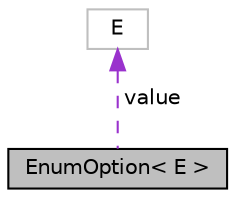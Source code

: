 digraph "EnumOption&lt; E &gt;"
{
 // LATEX_PDF_SIZE
  edge [fontname="Helvetica",fontsize="10",labelfontname="Helvetica",labelfontsize="10"];
  node [fontname="Helvetica",fontsize="10",shape=record];
  Node1 [label="EnumOption\< E \>",height=0.2,width=0.4,color="black", fillcolor="grey75", style="filled", fontcolor="black",tooltip="enum"];
  Node2 -> Node1 [dir="back",color="darkorchid3",fontsize="10",style="dashed",label=" value" ,fontname="Helvetica"];
  Node2 [label="E",height=0.2,width=0.4,color="grey75", fillcolor="white", style="filled",tooltip=" "];
}
